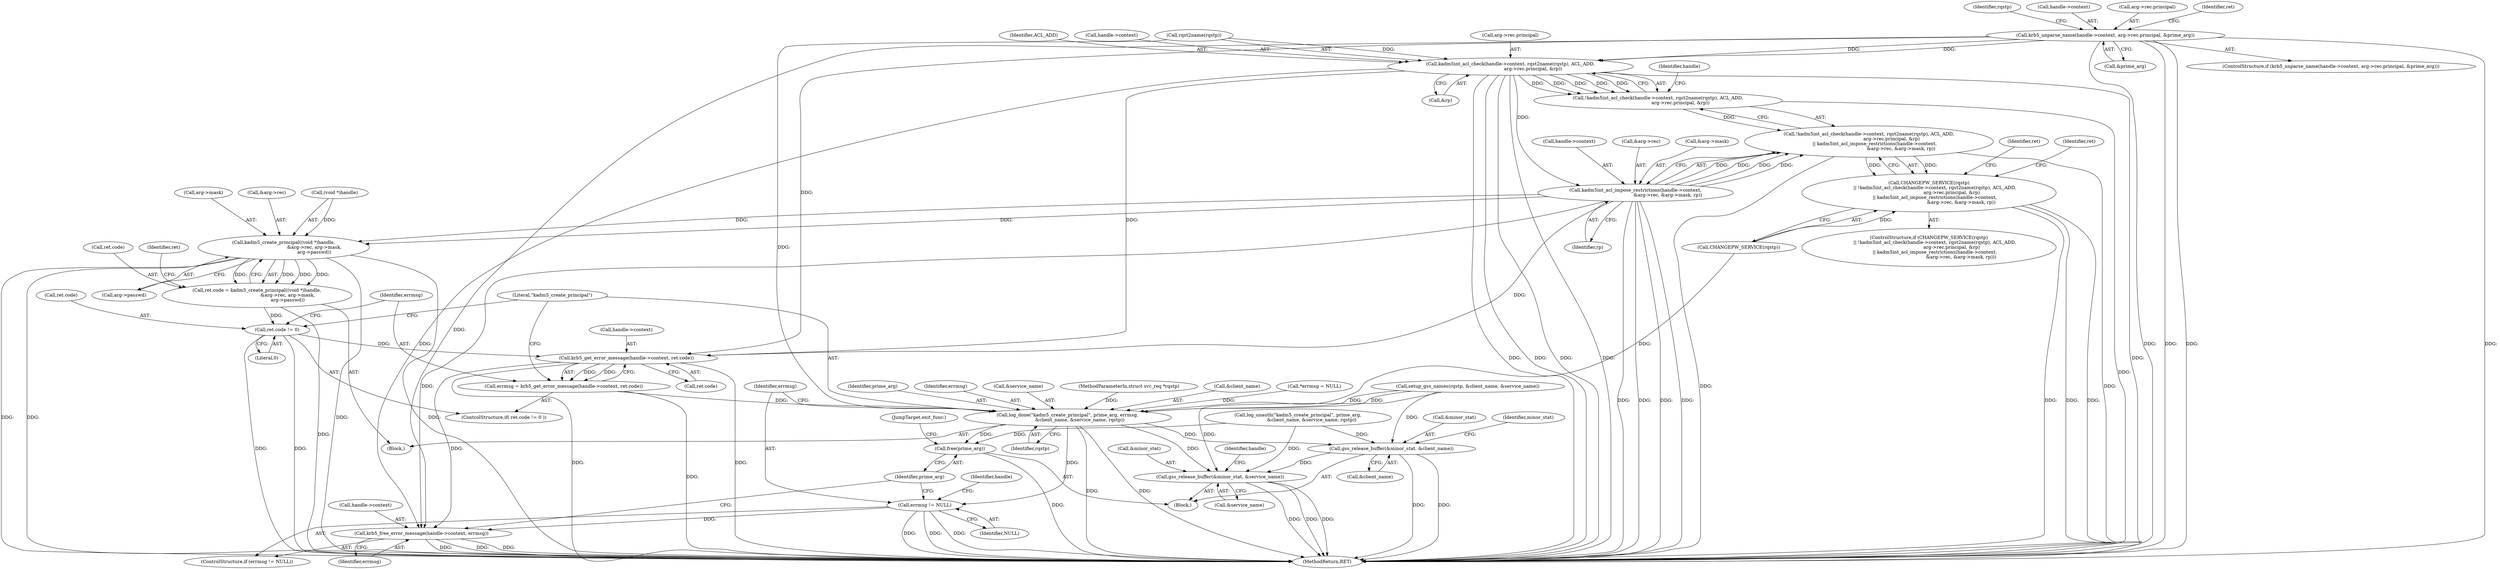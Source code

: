 digraph "0_krb5_83ed75feba32e46f736fcce0d96a0445f29b96c2_5@pointer" {
"1000172" [label="(Call,krb5_unparse_name(handle->context, arg->rec.principal, &prime_arg))"];
"1000196" [label="(Call,kadm5int_acl_check(handle->context, rqst2name(rqstp), ACL_ADD,\n                               arg->rec.principal, &rp))"];
"1000195" [label="(Call,!kadm5int_acl_check(handle->context, rqst2name(rqstp), ACL_ADD,\n                               arg->rec.principal, &rp))"];
"1000194" [label="(Call,!kadm5int_acl_check(handle->context, rqst2name(rqstp), ACL_ADD,\n                               arg->rec.principal, &rp)\n        || kadm5int_acl_impose_restrictions(handle->context,\n                                            &arg->rec, &arg->mask, rp))"];
"1000191" [label="(Call,CHANGEPW_SERVICE(rqstp)\n        || !kadm5int_acl_check(handle->context, rqst2name(rqstp), ACL_ADD,\n                               arg->rec.principal, &rp)\n        || kadm5int_acl_impose_restrictions(handle->context,\n                                            &arg->rec, &arg->mask, rp))"];
"1000210" [label="(Call,kadm5int_acl_impose_restrictions(handle->context,\n                                            &arg->rec, &arg->mask, rp))"];
"1000243" [label="(Call,kadm5_create_principal((void *)handle,\n                                          &arg->rec, arg->mask,\n                                          arg->passwd))"];
"1000239" [label="(Call,ret.code = kadm5_create_principal((void *)handle,\n                                          &arg->rec, arg->mask,\n                                          arg->passwd))"];
"1000258" [label="(Call,ret.code != 0)"];
"1000265" [label="(Call,krb5_get_error_message(handle->context, ret.code))"];
"1000263" [label="(Call,errmsg = krb5_get_error_message(handle->context, ret.code))"];
"1000272" [label="(Call,log_done(\"kadm5_create_principal\", prime_arg, errmsg,\n                 &client_name, &service_name, rqstp))"];
"1000282" [label="(Call,errmsg != NULL)"];
"1000285" [label="(Call,krb5_free_error_message(handle->context, errmsg))"];
"1000290" [label="(Call,free(prime_arg))"];
"1000293" [label="(Call,gss_release_buffer(&minor_stat, &client_name))"];
"1000298" [label="(Call,gss_release_buffer(&minor_stat, &service_name))"];
"1000193" [label="(Identifier,rqstp)"];
"1000173" [label="(Call,handle->context)"];
"1000212" [label="(Identifier,handle)"];
"1000299" [label="(Call,&minor_stat)"];
"1000203" [label="(Call,arg->rec.principal)"];
"1000239" [label="(Call,ret.code = kadm5_create_principal((void *)handle,\n                                          &arg->rec, arg->mask,\n                                          arg->passwd))"];
"1000191" [label="(Call,CHANGEPW_SERVICE(rqstp)\n        || !kadm5int_acl_check(handle->context, rqst2name(rqstp), ACL_ADD,\n                               arg->rec.principal, &rp)\n        || kadm5int_acl_impose_restrictions(handle->context,\n                                            &arg->rec, &arg->mask, rp))"];
"1000300" [label="(Identifier,minor_stat)"];
"1000294" [label="(Call,&minor_stat)"];
"1000263" [label="(Call,errmsg = krb5_get_error_message(handle->context, ret.code))"];
"1000102" [label="(MethodParameterIn,struct svc_req *rqstp)"];
"1000281" [label="(ControlStructure,if (errmsg != NULL))"];
"1000208" [label="(Call,&rp)"];
"1000218" [label="(Call,&arg->mask)"];
"1000240" [label="(Call,ret.code)"];
"1000103" [label="(Block,)"];
"1000192" [label="(Call,CHANGEPW_SERVICE(rqstp))"];
"1000194" [label="(Call,!kadm5int_acl_check(handle->context, rqst2name(rqstp), ACL_ADD,\n                               arg->rec.principal, &rp)\n        || kadm5int_acl_impose_restrictions(handle->context,\n                                            &arg->rec, &arg->mask, rp))"];
"1000276" [label="(Call,&client_name)"];
"1000292" [label="(JumpTarget,exit_func:)"];
"1000229" [label="(Call,log_unauth(\"kadm5_create_principal\", prime_arg,\n                   &client_name, &service_name, rqstp))"];
"1000195" [label="(Call,!kadm5int_acl_check(handle->context, rqst2name(rqstp), ACL_ADD,\n                               arg->rec.principal, &rp))"];
"1000254" [label="(Call,arg->passwd)"];
"1000260" [label="(Identifier,ret)"];
"1000244" [label="(Call,(void *)handle)"];
"1000222" [label="(Identifier,rp)"];
"1000296" [label="(Call,&client_name)"];
"1000196" [label="(Call,kadm5int_acl_check(handle->context, rqst2name(rqstp), ACL_ADD,\n                               arg->rec.principal, &rp))"];
"1000282" [label="(Call,errmsg != NULL)"];
"1000241" [label="(Identifier,ret)"];
"1000251" [label="(Call,arg->mask)"];
"1000210" [label="(Call,kadm5int_acl_impose_restrictions(handle->context,\n                                            &arg->rec, &arg->mask, rp))"];
"1000272" [label="(Call,log_done(\"kadm5_create_principal\", prime_arg, errmsg,\n                 &client_name, &service_name, rqstp))"];
"1000118" [label="(Call,*errmsg = NULL)"];
"1000273" [label="(Literal,\"kadm5_create_principal\")"];
"1000157" [label="(Call,setup_gss_names(rqstp, &client_name, &service_name))"];
"1000200" [label="(Call,rqst2name(rqstp))"];
"1000274" [label="(Identifier,prime_arg)"];
"1000202" [label="(Identifier,ACL_ADD)"];
"1000265" [label="(Call,krb5_get_error_message(handle->context, ret.code))"];
"1000257" [label="(ControlStructure,if( ret.code != 0 ))"];
"1000264" [label="(Identifier,errmsg)"];
"1000269" [label="(Call,ret.code)"];
"1000262" [label="(Literal,0)"];
"1000275" [label="(Identifier,errmsg)"];
"1000278" [label="(Call,&service_name)"];
"1000176" [label="(Call,arg->rec.principal)"];
"1000287" [label="(Identifier,handle)"];
"1000190" [label="(ControlStructure,if (CHANGEPW_SERVICE(rqstp)\n        || !kadm5int_acl_check(handle->context, rqst2name(rqstp), ACL_ADD,\n                               arg->rec.principal, &rp)\n        || kadm5int_acl_impose_restrictions(handle->context,\n                                            &arg->rec, &arg->mask, rp)))"];
"1000258" [label="(Call,ret.code != 0)"];
"1000289" [label="(Identifier,errmsg)"];
"1000226" [label="(Identifier,ret)"];
"1000211" [label="(Call,handle->context)"];
"1000283" [label="(Identifier,errmsg)"];
"1000286" [label="(Call,handle->context)"];
"1000171" [label="(ControlStructure,if (krb5_unparse_name(handle->context, arg->rec.principal, &prime_arg)))"];
"1000259" [label="(Call,ret.code)"];
"1000308" [label="(MethodReturn,RET)"];
"1000290" [label="(Call,free(prime_arg))"];
"1000181" [label="(Call,&prime_arg)"];
"1000298" [label="(Call,gss_release_buffer(&minor_stat, &service_name))"];
"1000172" [label="(Call,krb5_unparse_name(handle->context, arg->rec.principal, &prime_arg))"];
"1000304" [label="(Identifier,handle)"];
"1000214" [label="(Call,&arg->rec)"];
"1000284" [label="(Identifier,NULL)"];
"1000238" [label="(Block,)"];
"1000197" [label="(Call,handle->context)"];
"1000293" [label="(Call,gss_release_buffer(&minor_stat, &client_name))"];
"1000291" [label="(Identifier,prime_arg)"];
"1000280" [label="(Identifier,rqstp)"];
"1000247" [label="(Call,&arg->rec)"];
"1000301" [label="(Call,&service_name)"];
"1000285" [label="(Call,krb5_free_error_message(handle->context, errmsg))"];
"1000243" [label="(Call,kadm5_create_principal((void *)handle,\n                                          &arg->rec, arg->mask,\n                                          arg->passwd))"];
"1000186" [label="(Identifier,ret)"];
"1000266" [label="(Call,handle->context)"];
"1000172" -> "1000171"  [label="AST: "];
"1000172" -> "1000181"  [label="CFG: "];
"1000173" -> "1000172"  [label="AST: "];
"1000176" -> "1000172"  [label="AST: "];
"1000181" -> "1000172"  [label="AST: "];
"1000186" -> "1000172"  [label="CFG: "];
"1000193" -> "1000172"  [label="CFG: "];
"1000172" -> "1000308"  [label="DDG: "];
"1000172" -> "1000308"  [label="DDG: "];
"1000172" -> "1000308"  [label="DDG: "];
"1000172" -> "1000308"  [label="DDG: "];
"1000172" -> "1000196"  [label="DDG: "];
"1000172" -> "1000196"  [label="DDG: "];
"1000172" -> "1000265"  [label="DDG: "];
"1000172" -> "1000285"  [label="DDG: "];
"1000196" -> "1000195"  [label="AST: "];
"1000196" -> "1000208"  [label="CFG: "];
"1000197" -> "1000196"  [label="AST: "];
"1000200" -> "1000196"  [label="AST: "];
"1000202" -> "1000196"  [label="AST: "];
"1000203" -> "1000196"  [label="AST: "];
"1000208" -> "1000196"  [label="AST: "];
"1000195" -> "1000196"  [label="CFG: "];
"1000196" -> "1000308"  [label="DDG: "];
"1000196" -> "1000308"  [label="DDG: "];
"1000196" -> "1000308"  [label="DDG: "];
"1000196" -> "1000308"  [label="DDG: "];
"1000196" -> "1000308"  [label="DDG: "];
"1000196" -> "1000195"  [label="DDG: "];
"1000196" -> "1000195"  [label="DDG: "];
"1000196" -> "1000195"  [label="DDG: "];
"1000196" -> "1000195"  [label="DDG: "];
"1000196" -> "1000195"  [label="DDG: "];
"1000200" -> "1000196"  [label="DDG: "];
"1000196" -> "1000210"  [label="DDG: "];
"1000196" -> "1000265"  [label="DDG: "];
"1000196" -> "1000285"  [label="DDG: "];
"1000195" -> "1000194"  [label="AST: "];
"1000212" -> "1000195"  [label="CFG: "];
"1000194" -> "1000195"  [label="CFG: "];
"1000195" -> "1000308"  [label="DDG: "];
"1000195" -> "1000194"  [label="DDG: "];
"1000194" -> "1000191"  [label="AST: "];
"1000194" -> "1000210"  [label="CFG: "];
"1000210" -> "1000194"  [label="AST: "];
"1000191" -> "1000194"  [label="CFG: "];
"1000194" -> "1000308"  [label="DDG: "];
"1000194" -> "1000308"  [label="DDG: "];
"1000194" -> "1000191"  [label="DDG: "];
"1000194" -> "1000191"  [label="DDG: "];
"1000210" -> "1000194"  [label="DDG: "];
"1000210" -> "1000194"  [label="DDG: "];
"1000210" -> "1000194"  [label="DDG: "];
"1000210" -> "1000194"  [label="DDG: "];
"1000191" -> "1000190"  [label="AST: "];
"1000191" -> "1000192"  [label="CFG: "];
"1000192" -> "1000191"  [label="AST: "];
"1000226" -> "1000191"  [label="CFG: "];
"1000241" -> "1000191"  [label="CFG: "];
"1000191" -> "1000308"  [label="DDG: "];
"1000191" -> "1000308"  [label="DDG: "];
"1000191" -> "1000308"  [label="DDG: "];
"1000192" -> "1000191"  [label="DDG: "];
"1000210" -> "1000222"  [label="CFG: "];
"1000211" -> "1000210"  [label="AST: "];
"1000214" -> "1000210"  [label="AST: "];
"1000218" -> "1000210"  [label="AST: "];
"1000222" -> "1000210"  [label="AST: "];
"1000210" -> "1000308"  [label="DDG: "];
"1000210" -> "1000308"  [label="DDG: "];
"1000210" -> "1000308"  [label="DDG: "];
"1000210" -> "1000308"  [label="DDG: "];
"1000210" -> "1000243"  [label="DDG: "];
"1000210" -> "1000243"  [label="DDG: "];
"1000210" -> "1000265"  [label="DDG: "];
"1000210" -> "1000285"  [label="DDG: "];
"1000243" -> "1000239"  [label="AST: "];
"1000243" -> "1000254"  [label="CFG: "];
"1000244" -> "1000243"  [label="AST: "];
"1000247" -> "1000243"  [label="AST: "];
"1000251" -> "1000243"  [label="AST: "];
"1000254" -> "1000243"  [label="AST: "];
"1000239" -> "1000243"  [label="CFG: "];
"1000243" -> "1000308"  [label="DDG: "];
"1000243" -> "1000308"  [label="DDG: "];
"1000243" -> "1000308"  [label="DDG: "];
"1000243" -> "1000308"  [label="DDG: "];
"1000243" -> "1000239"  [label="DDG: "];
"1000243" -> "1000239"  [label="DDG: "];
"1000243" -> "1000239"  [label="DDG: "];
"1000243" -> "1000239"  [label="DDG: "];
"1000244" -> "1000243"  [label="DDG: "];
"1000239" -> "1000238"  [label="AST: "];
"1000240" -> "1000239"  [label="AST: "];
"1000260" -> "1000239"  [label="CFG: "];
"1000239" -> "1000308"  [label="DDG: "];
"1000239" -> "1000258"  [label="DDG: "];
"1000258" -> "1000257"  [label="AST: "];
"1000258" -> "1000262"  [label="CFG: "];
"1000259" -> "1000258"  [label="AST: "];
"1000262" -> "1000258"  [label="AST: "];
"1000264" -> "1000258"  [label="CFG: "];
"1000273" -> "1000258"  [label="CFG: "];
"1000258" -> "1000308"  [label="DDG: "];
"1000258" -> "1000308"  [label="DDG: "];
"1000258" -> "1000265"  [label="DDG: "];
"1000265" -> "1000263"  [label="AST: "];
"1000265" -> "1000269"  [label="CFG: "];
"1000266" -> "1000265"  [label="AST: "];
"1000269" -> "1000265"  [label="AST: "];
"1000263" -> "1000265"  [label="CFG: "];
"1000265" -> "1000308"  [label="DDG: "];
"1000265" -> "1000308"  [label="DDG: "];
"1000265" -> "1000263"  [label="DDG: "];
"1000265" -> "1000263"  [label="DDG: "];
"1000265" -> "1000285"  [label="DDG: "];
"1000263" -> "1000257"  [label="AST: "];
"1000264" -> "1000263"  [label="AST: "];
"1000273" -> "1000263"  [label="CFG: "];
"1000263" -> "1000308"  [label="DDG: "];
"1000263" -> "1000272"  [label="DDG: "];
"1000272" -> "1000238"  [label="AST: "];
"1000272" -> "1000280"  [label="CFG: "];
"1000273" -> "1000272"  [label="AST: "];
"1000274" -> "1000272"  [label="AST: "];
"1000275" -> "1000272"  [label="AST: "];
"1000276" -> "1000272"  [label="AST: "];
"1000278" -> "1000272"  [label="AST: "];
"1000280" -> "1000272"  [label="AST: "];
"1000283" -> "1000272"  [label="CFG: "];
"1000272" -> "1000308"  [label="DDG: "];
"1000272" -> "1000308"  [label="DDG: "];
"1000118" -> "1000272"  [label="DDG: "];
"1000157" -> "1000272"  [label="DDG: "];
"1000157" -> "1000272"  [label="DDG: "];
"1000200" -> "1000272"  [label="DDG: "];
"1000192" -> "1000272"  [label="DDG: "];
"1000102" -> "1000272"  [label="DDG: "];
"1000272" -> "1000282"  [label="DDG: "];
"1000272" -> "1000290"  [label="DDG: "];
"1000272" -> "1000293"  [label="DDG: "];
"1000272" -> "1000298"  [label="DDG: "];
"1000282" -> "1000281"  [label="AST: "];
"1000282" -> "1000284"  [label="CFG: "];
"1000283" -> "1000282"  [label="AST: "];
"1000284" -> "1000282"  [label="AST: "];
"1000287" -> "1000282"  [label="CFG: "];
"1000291" -> "1000282"  [label="CFG: "];
"1000282" -> "1000308"  [label="DDG: "];
"1000282" -> "1000308"  [label="DDG: "];
"1000282" -> "1000308"  [label="DDG: "];
"1000282" -> "1000285"  [label="DDG: "];
"1000285" -> "1000281"  [label="AST: "];
"1000285" -> "1000289"  [label="CFG: "];
"1000286" -> "1000285"  [label="AST: "];
"1000289" -> "1000285"  [label="AST: "];
"1000291" -> "1000285"  [label="CFG: "];
"1000285" -> "1000308"  [label="DDG: "];
"1000285" -> "1000308"  [label="DDG: "];
"1000285" -> "1000308"  [label="DDG: "];
"1000290" -> "1000103"  [label="AST: "];
"1000290" -> "1000291"  [label="CFG: "];
"1000291" -> "1000290"  [label="AST: "];
"1000292" -> "1000290"  [label="CFG: "];
"1000290" -> "1000308"  [label="DDG: "];
"1000229" -> "1000290"  [label="DDG: "];
"1000293" -> "1000103"  [label="AST: "];
"1000293" -> "1000296"  [label="CFG: "];
"1000294" -> "1000293"  [label="AST: "];
"1000296" -> "1000293"  [label="AST: "];
"1000300" -> "1000293"  [label="CFG: "];
"1000293" -> "1000308"  [label="DDG: "];
"1000293" -> "1000308"  [label="DDG: "];
"1000157" -> "1000293"  [label="DDG: "];
"1000229" -> "1000293"  [label="DDG: "];
"1000293" -> "1000298"  [label="DDG: "];
"1000298" -> "1000103"  [label="AST: "];
"1000298" -> "1000301"  [label="CFG: "];
"1000299" -> "1000298"  [label="AST: "];
"1000301" -> "1000298"  [label="AST: "];
"1000304" -> "1000298"  [label="CFG: "];
"1000298" -> "1000308"  [label="DDG: "];
"1000298" -> "1000308"  [label="DDG: "];
"1000298" -> "1000308"  [label="DDG: "];
"1000229" -> "1000298"  [label="DDG: "];
"1000157" -> "1000298"  [label="DDG: "];
}
